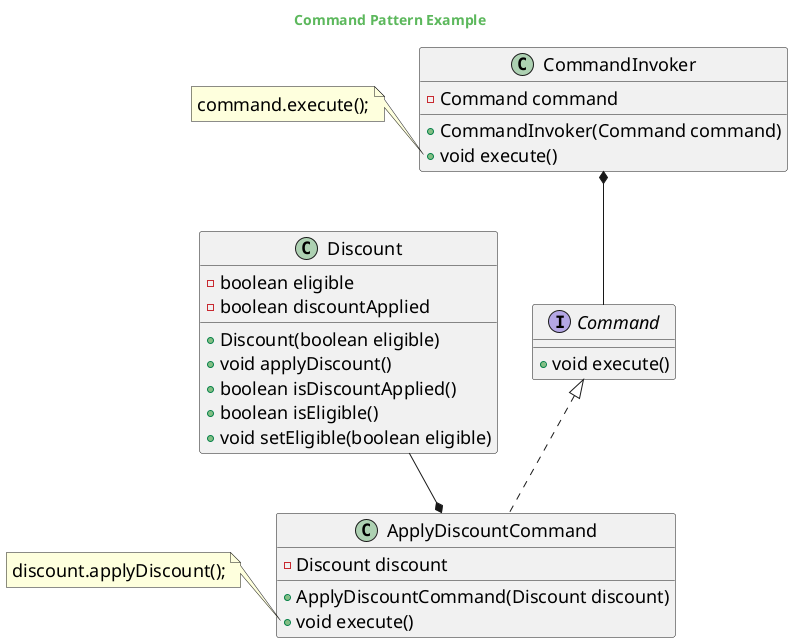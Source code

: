 @startuml

skinparam backgroundcolor transparent
skinparam classFontSize 18
skinparam noteFontSize 18
skinparam arrowFontSize 18
skinparam classAttributeFontSize 18

skinparam titleFontColor #5cb85c

Title Command Pattern Example

interface Command {
	+ void execute()
}

class Discount{
    - boolean eligible
    - boolean discountApplied
    + Discount(boolean eligible)
    + void applyDiscount()
    + boolean isDiscountApplied()
    + boolean isEligible()
    + void setEligible(boolean eligible)
}

class CommandInvoker{
    - Command command
    + CommandInvoker(Command command)
    + void execute()
}

CommandInvoker *-- Command

class ApplyDiscountCommand implements Command{
    - Discount discount
    + ApplyDiscountCommand(Discount discount)
    + void execute()
}

ApplyDiscountCommand *-up- Discount

note left of CommandInvoker::execute
    command.execute();
end note

note left of ApplyDiscountCommand::execute
    discount.applyDiscount();
end note

@enduml